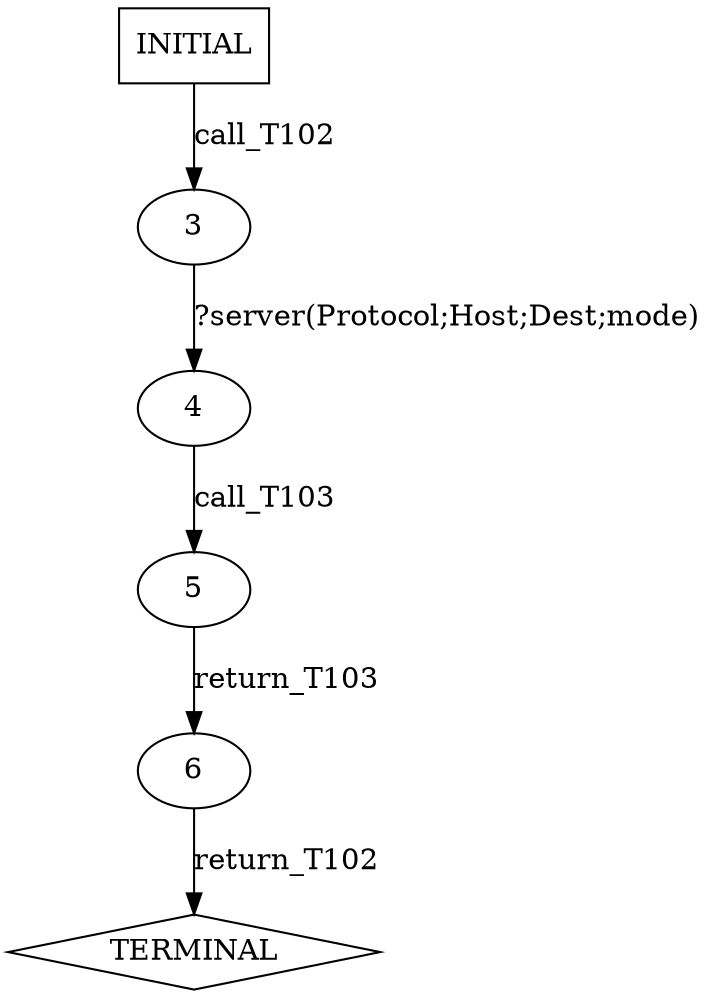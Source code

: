digraph G {
  0 [label="INITIAL",shape=box];
  1 [label="TERMINAL",shape=diamond];
  3 [label="3"];
  4 [label="4"];
  5 [label="5"];
  6 [label="6"];
0->3 [label="call_T102"];
3->4 [label="?server(Protocol;Host;Dest;mode)"];
4->5 [label="call_T103"];
5->6 [label="return_T103"];
6->1 [label="return_T102"];
}
